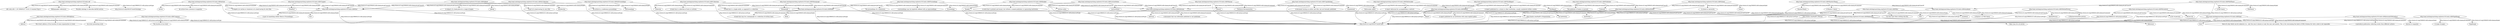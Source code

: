 digraph  {
	
	n101[label="$Id: onto.rdf,v 1.30 2008/05/27 14:41:13 euzenat Exp $"];
	n100[label="A Master's or PhD thesis."];
	n102[label="A Master's thesis."];
	n68[label="A PhD thesis."];
	n55[label="A book that is a single entity, as opposed to a collection."];
	n60[label="A book that is collection of texts or articles."];
	n48[label="A book that may be a monograph or a collection of written texts."];
	n87[label="A chapter (or section or whatever) of a book having its own title."];
	n50[label="A document having an author and title, but not formally published."];
	n43[label="A document that was informally published or not published."];
	n42[label="A film/movie/motion picture."];
	n53[label="A list of persons."];
	n47[label="A part of a book having its own title."];
	n73[label="A part of something (either Book or Proceedings)."];
	n89[label="A periodical publication collecting works from different authors."];
	n2[label="A proceedings may be implicitly defined with an inproceedings."];
	n65[label="A range of pages."];
	n14[label="A report delivered for accomplishing a contract."];
	n104[label="A report published by a school or other institution, usually numbered within a series."];
	n35[label="A report published by an institution with some explicit policy."];
	n71[label="A school or university."];
	n16[label="A subpart of a book given by a range of pages."];
	n51[label="A work that is printed and bound, but without a named publisher or sponsoring institution."];
	n4[label="Academic"];
	n106[label="Address"];
	n109[label="An article from a journal or magazine."];
	n77[label="An article in a conference proceedings."];
	n78[label="An event presenting work."];
	n40[label="An institution."];
	n82[label="Article"];
	n69[label="Base class for all entries"];
	n6[label="Bibliographic references"];
	n67[label="Book"];
	n94[label="BookPart"];
	n86[label="Booklet"];
	n76[label="Collection"];
	n62[label="Date"];
	n105[label="Date of a day which can be unknown (i.e., only the year is known or only the year and month). This is for overcoming the limits of XML-Schema for wich a date is not separable."];
	n79[label="Deliverable report"];
	n34[label="InBook"];
	n70[label="InProceedings"];
	n107[label="Incollection"];
	n75[label="Informal"];
	n66[label="Institution"];
	n108[label="Journal or magazine"];
	n18[label="Lecture notes."];
	n85[label="LectureNotes"];
	n72[label="Manual"];
	n59[label="MastersThesis"];
	n96[label="Misc"];
	n84[label="Monograph"];
	n90[label="MotionPicture"];
	n37[label="PageRange"];
	n95[label="Part"];
	n92[label="Person list"];
	n103[label="PhdThesis"];
	n63[label="Possible ontology to describe bibTeX entries."];
	n64[label="Proceedings"];
	n12[label="Publisher"];
	n32[label="Reference"];
	n98[label="Report"];
	n97[label="School"];
	n26[label="TechReport"];
	n99[label="Technical documentation."];
	n57[label="The location of an event"];
	n93[label="The proceedings of a conference."];
	n45[label="The publisher of books or journals."];
	n81[label="The street address of the location of some organization or event."];
	n20[label="Unpublished"];
	n31[label="Use this type when nothing else fits."];
	n5[label="http://oaei.ontologymatching.org/tests/101/onto.rdf"];
	n3[label="http://oaei.ontologymatching.org/tests/101/onto.rdf#Academic"];
	n80[label="http://oaei.ontologymatching.org/tests/101/onto.rdf#Address"];
	n44[label="http://oaei.ontologymatching.org/tests/101/onto.rdf#Article"];
	n22[label="http://oaei.ontologymatching.org/tests/101/onto.rdf#Book"];
	n27[label="http://oaei.ontologymatching.org/tests/101/onto.rdf#Booklet"];
	n7[label="http://oaei.ontologymatching.org/tests/101/onto.rdf#Chapter"];
	n38[label="http://oaei.ontologymatching.org/tests/101/onto.rdf#Collection"];
	n56[label="http://oaei.ontologymatching.org/tests/101/onto.rdf#Congress"];
	n61[label="http://oaei.ontologymatching.org/tests/101/onto.rdf#Date"];
	n9[label="http://oaei.ontologymatching.org/tests/101/onto.rdf#Deliverable"];
	n15[label="http://oaei.ontologymatching.org/tests/101/onto.rdf#InBook"];
	n46[label="http://oaei.ontologymatching.org/tests/101/onto.rdf#InCollection"];
	n54[label="http://oaei.ontologymatching.org/tests/101/onto.rdf#InProceedings"];
	n28[label="http://oaei.ontologymatching.org/tests/101/onto.rdf#Informal"];
	n39[label="http://oaei.ontologymatching.org/tests/101/onto.rdf#Institution"];
	n88[label="http://oaei.ontologymatching.org/tests/101/onto.rdf#JournalOrPeriodical"];
	n17[label="http://oaei.ontologymatching.org/tests/101/onto.rdf#LectureNotes"];
	n21[label="http://oaei.ontologymatching.org/tests/101/onto.rdf#Manual"];
	n13[label="http://oaei.ontologymatching.org/tests/101/onto.rdf#MastersThesis"];
	n30[label="http://oaei.ontologymatching.org/tests/101/onto.rdf#Misc"];
	n49[label="http://oaei.ontologymatching.org/tests/101/onto.rdf#Monograph"];
	n41[label="http://oaei.ontologymatching.org/tests/101/onto.rdf#MotionPicture"];
	n33[label="http://oaei.ontologymatching.org/tests/101/onto.rdf#PageRange"];
	n29[label="http://oaei.ontologymatching.org/tests/101/onto.rdf#Part"];
	n52[label="http://oaei.ontologymatching.org/tests/101/onto.rdf#PersonList"];
	n58[label="http://oaei.ontologymatching.org/tests/101/onto.rdf#PhdThesis"];
	n1[label="http://oaei.ontologymatching.org/tests/101/onto.rdf#Proceedings"];
	n11[label="http://oaei.ontologymatching.org/tests/101/onto.rdf#Publisher"];
	n23[label="http://oaei.ontologymatching.org/tests/101/onto.rdf#Reference"];
	n10[label="http://oaei.ontologymatching.org/tests/101/onto.rdf#Report"];
	n36[label="http://oaei.ontologymatching.org/tests/101/onto.rdf#School"];
	n25[label="http://oaei.ontologymatching.org/tests/101/onto.rdf#TechReport"];
	n19[label="http://oaei.ontologymatching.org/tests/101/onto.rdf#Unpublished"];
	n24[label="http://www.w3.org/1999/02/22-rdf-syntax-ns#List"];
	n8[label="http://www.w3.org/2002/07/owl#Class"];
	n83[label="http://www.w3.org/2002/07/owl#Ontology"];
	n91[label="http://xmlns.com/foaf/0.1/Organization"];
	n74[label="http://xmlns.com/foaf/0.1/Person"];
	n5->n6[label="http://www.w3.org/2000/01/rdf-schema#label"];
	n5->n63[label="http://www.w3.org/2000/01/rdf-schema#comment"];
	n5->n83[label="http://www.w3.org/1999/02/22-rdf-syntax-ns#type"];
	n5->n101[label="http://www.w3.org/2002/07/owl#versionInfo"];
	n3->n4[label="http://www.w3.org/2000/01/rdf-schema#label"];
	n3->n8[label="http://www.w3.org/1999/02/22-rdf-syntax-ns#type"];
	n3->n23[label="http://www.w3.org/2000/01/rdf-schema#subClassOf"];
	n3->n100[label="http://www.w3.org/2000/01/rdf-schema#comment"];
	n80->n81[label="http://www.w3.org/2000/01/rdf-schema#comment"];
	n80->n106[label="http://www.w3.org/2000/01/rdf-schema#label"];
	n80->n8[label="http://www.w3.org/1999/02/22-rdf-syntax-ns#type"];
	n44->n29[label="http://www.w3.org/2000/01/rdf-schema#subClassOf"];
	n44->n8[label="http://www.w3.org/1999/02/22-rdf-syntax-ns#type"];
	n44->n82[label="http://www.w3.org/2000/01/rdf-schema#label"];
	n44->n109[label="http://www.w3.org/2000/01/rdf-schema#comment"];
	n22->n23[label="http://www.w3.org/2000/01/rdf-schema#subClassOf"];
	n22->n48[label="http://www.w3.org/2000/01/rdf-schema#comment"];
	n22->n67[label="http://www.w3.org/2000/01/rdf-schema#label"];
	n22->n8[label="http://www.w3.org/1999/02/22-rdf-syntax-ns#type"];
	n27->n28[label="http://www.w3.org/2000/01/rdf-schema#subClassOf"];
	n27->n51[label="http://www.w3.org/2000/01/rdf-schema#comment"];
	n27->n8[label="http://www.w3.org/1999/02/22-rdf-syntax-ns#type"];
	n27->n86[label="http://www.w3.org/2000/01/rdf-schema#label"];
	n7->n8[label="http://www.w3.org/1999/02/22-rdf-syntax-ns#type"];
	n7->n87[label="http://www.w3.org/2000/01/rdf-schema#comment"];
	n7->n94[label="http://www.w3.org/2000/01/rdf-schema#label"];
	n7->n29[label="http://www.w3.org/2000/01/rdf-schema#subClassOf"];
	n38->n8[label="http://www.w3.org/1999/02/22-rdf-syntax-ns#type"];
	n38->n22[label="http://www.w3.org/2000/01/rdf-schema#subClassOf"];
	n38->n60[label="http://www.w3.org/2000/01/rdf-schema#comment"];
	n38->n76[label="http://www.w3.org/2000/01/rdf-schema#label"];
	n56->n57[label="http://www.w3.org/2000/01/rdf-schema#label"];
	n56->n78[label="http://www.w3.org/2000/01/rdf-schema#comment"];
	n56->n8[label="http://www.w3.org/1999/02/22-rdf-syntax-ns#type"];
	n61->n62[label="http://www.w3.org/2000/01/rdf-schema#label"];
	n61->n8[label="http://www.w3.org/1999/02/22-rdf-syntax-ns#type"];
	n61->n105[label="http://www.w3.org/2000/01/rdf-schema#comment"];
	n9->n8[label="http://www.w3.org/1999/02/22-rdf-syntax-ns#type"];
	n9->n14[label="http://www.w3.org/2000/01/rdf-schema#comment"];
	n9->n79[label="http://www.w3.org/2000/01/rdf-schema#label"];
	n9->n10[label="http://www.w3.org/2000/01/rdf-schema#subClassOf"];
	n15->n16[label="http://www.w3.org/2000/01/rdf-schema#comment"];
	n15->n34[label="http://www.w3.org/2000/01/rdf-schema#label"];
	n15->n8[label="http://www.w3.org/1999/02/22-rdf-syntax-ns#type"];
	n15->n29[label="http://www.w3.org/2000/01/rdf-schema#subClassOf"];
	n46->n47[label="http://www.w3.org/2000/01/rdf-schema#comment"];
	n46->n29[label="http://www.w3.org/2000/01/rdf-schema#subClassOf"];
	n46->n107[label="http://www.w3.org/2000/01/rdf-schema#label"];
	n46->n8[label="http://www.w3.org/1999/02/22-rdf-syntax-ns#type"];
	n54->n8[label="http://www.w3.org/1999/02/22-rdf-syntax-ns#type"];
	n54->n29[label="http://www.w3.org/2000/01/rdf-schema#subClassOf"];
	n54->n70[label="http://www.w3.org/2000/01/rdf-schema#label"];
	n54->n77[label="http://www.w3.org/2000/01/rdf-schema#comment"];
	n28->n43[label="http://www.w3.org/2000/01/rdf-schema#comment"];
	n28->n23[label="http://www.w3.org/2000/01/rdf-schema#subClassOf"];
	n28->n75[label="http://www.w3.org/2000/01/rdf-schema#label"];
	n28->n8[label="http://www.w3.org/1999/02/22-rdf-syntax-ns#type"];
	n39->n40[label="http://www.w3.org/2000/01/rdf-schema#comment"];
	n39->n8[label="http://www.w3.org/1999/02/22-rdf-syntax-ns#type"];
	n39->n66[label="http://www.w3.org/2000/01/rdf-schema#label"];
	n39->n91[label="http://www.w3.org/2000/01/rdf-schema#subClassOf"];
	n88->n89[label="http://www.w3.org/2000/01/rdf-schema#comment"];
	n88->n8[label="http://www.w3.org/1999/02/22-rdf-syntax-ns#type"];
	n88->n108[label="http://www.w3.org/2000/01/rdf-schema#label"];
	n17->n18[label="http://www.w3.org/2000/01/rdf-schema#comment"];
	n17->n8[label="http://www.w3.org/1999/02/22-rdf-syntax-ns#type"];
	n17->n85[label="http://www.w3.org/2000/01/rdf-schema#label"];
	n17->n28[label="http://www.w3.org/2000/01/rdf-schema#subClassOf"];
	n21->n8[label="http://www.w3.org/1999/02/22-rdf-syntax-ns#type"];
	n21->n72[label="http://www.w3.org/2000/01/rdf-schema#label"];
	n21->n28[label="http://www.w3.org/2000/01/rdf-schema#subClassOf"];
	n21->n99[label="http://www.w3.org/2000/01/rdf-schema#comment"];
	n13->n8[label="http://www.w3.org/1999/02/22-rdf-syntax-ns#type"];
	n13->n59[label="http://www.w3.org/2000/01/rdf-schema#label"];
	n13->n3[label="http://www.w3.org/2000/01/rdf-schema#subClassOf"];
	n13->n102[label="http://www.w3.org/2000/01/rdf-schema#comment"];
	n30->n31[label="http://www.w3.org/2000/01/rdf-schema#comment"];
	n30->n23[label="http://www.w3.org/2000/01/rdf-schema#subClassOf"];
	n30->n8[label="http://www.w3.org/1999/02/22-rdf-syntax-ns#type"];
	n30->n96[label="http://www.w3.org/2000/01/rdf-schema#label"];
	n49->n22[label="http://www.w3.org/2000/01/rdf-schema#subClassOf"];
	n49->n55[label="http://www.w3.org/2000/01/rdf-schema#comment"];
	n49->n84[label="http://www.w3.org/2000/01/rdf-schema#label"];
	n49->n8[label="http://www.w3.org/1999/02/22-rdf-syntax-ns#type"];
	n41->n42[label="http://www.w3.org/2000/01/rdf-schema#comment"];
	n41->n8[label="http://www.w3.org/1999/02/22-rdf-syntax-ns#type"];
	n41->n90[label="http://www.w3.org/2000/01/rdf-schema#label"];
	n41->n23[label="http://www.w3.org/2000/01/rdf-schema#subClassOf"];
	n33->n8[label="http://www.w3.org/1999/02/22-rdf-syntax-ns#type"];
	n33->n37[label="http://www.w3.org/2000/01/rdf-schema#label"];
	n33->n65[label="http://www.w3.org/2000/01/rdf-schema#comment"];
	n29->n23[label="http://www.w3.org/2000/01/rdf-schema#subClassOf"];
	n29->n73[label="http://www.w3.org/2000/01/rdf-schema#comment"];
	n29->n95[label="http://www.w3.org/2000/01/rdf-schema#label"];
	n29->n8[label="http://www.w3.org/1999/02/22-rdf-syntax-ns#type"];
	n52->n53[label="http://www.w3.org/2000/01/rdf-schema#comment"];
	n52->n24[label="http://www.w3.org/2000/01/rdf-schema#subClassOf"];
	n52->n92[label="http://www.w3.org/2000/01/rdf-schema#label"];
	n52->n8[label="http://www.w3.org/1999/02/22-rdf-syntax-ns#type"];
	n58->n8[label="http://www.w3.org/1999/02/22-rdf-syntax-ns#type"];
	n58->n68[label="http://www.w3.org/2000/01/rdf-schema#comment"];
	n58->n3[label="http://www.w3.org/2000/01/rdf-schema#subClassOf"];
	n58->n103[label="http://www.w3.org/2000/01/rdf-schema#label"];
	n1->n2[label="http://www.w3.org/2000/01/rdf-schema#comment"];
	n1->n64[label="http://www.w3.org/2000/01/rdf-schema#label"];
	n1->n22[label="http://www.w3.org/2000/01/rdf-schema#subClassOf"];
	n1->n93[label="http://www.w3.org/2000/01/rdf-schema#comment"];
	n1->n8[label="http://www.w3.org/1999/02/22-rdf-syntax-ns#type"];
	n11->n12[label="http://www.w3.org/2000/01/rdf-schema#label"];
	n11->n45[label="http://www.w3.org/2000/01/rdf-schema#comment"];
	n11->n39[label="http://www.w3.org/2000/01/rdf-schema#subClassOf"];
	n11->n8[label="http://www.w3.org/1999/02/22-rdf-syntax-ns#type"];
	n23->n32[label="http://www.w3.org/2000/01/rdf-schema#label"];
	n23->n69[label="http://www.w3.org/2000/01/rdf-schema#comment"];
	n23->n8[label="http://www.w3.org/1999/02/22-rdf-syntax-ns#type"];
	n10->n8[label="http://www.w3.org/1999/02/22-rdf-syntax-ns#type"];
	n10->n35[label="http://www.w3.org/2000/01/rdf-schema#comment"];
	n10->n23[label="http://www.w3.org/2000/01/rdf-schema#subClassOf"];
	n10->n98[label="http://www.w3.org/2000/01/rdf-schema#label"];
	n36->n8[label="http://www.w3.org/1999/02/22-rdf-syntax-ns#type"];
	n36->n71[label="http://www.w3.org/2000/01/rdf-schema#comment"];
	n36->n39[label="http://www.w3.org/2000/01/rdf-schema#subClassOf"];
	n36->n97[label="http://www.w3.org/2000/01/rdf-schema#label"];
	n25->n26[label="http://www.w3.org/2000/01/rdf-schema#label"];
	n25->n10[label="http://www.w3.org/2000/01/rdf-schema#subClassOf"];
	n25->n8[label="http://www.w3.org/1999/02/22-rdf-syntax-ns#type"];
	n25->n104[label="http://www.w3.org/2000/01/rdf-schema#comment"];
	n19->n20[label="http://www.w3.org/2000/01/rdf-schema#label"];
	n19->n50[label="http://www.w3.org/2000/01/rdf-schema#comment"];
	n19->n28[label="http://www.w3.org/2000/01/rdf-schema#subClassOf"];
	n19->n8[label="http://www.w3.org/1999/02/22-rdf-syntax-ns#type"];
	n24->n8[label="http://www.w3.org/1999/02/22-rdf-syntax-ns#type"];
	n91->n8[label="http://www.w3.org/1999/02/22-rdf-syntax-ns#type"];
	n74->n8[label="http://www.w3.org/1999/02/22-rdf-syntax-ns#type"];
	
}